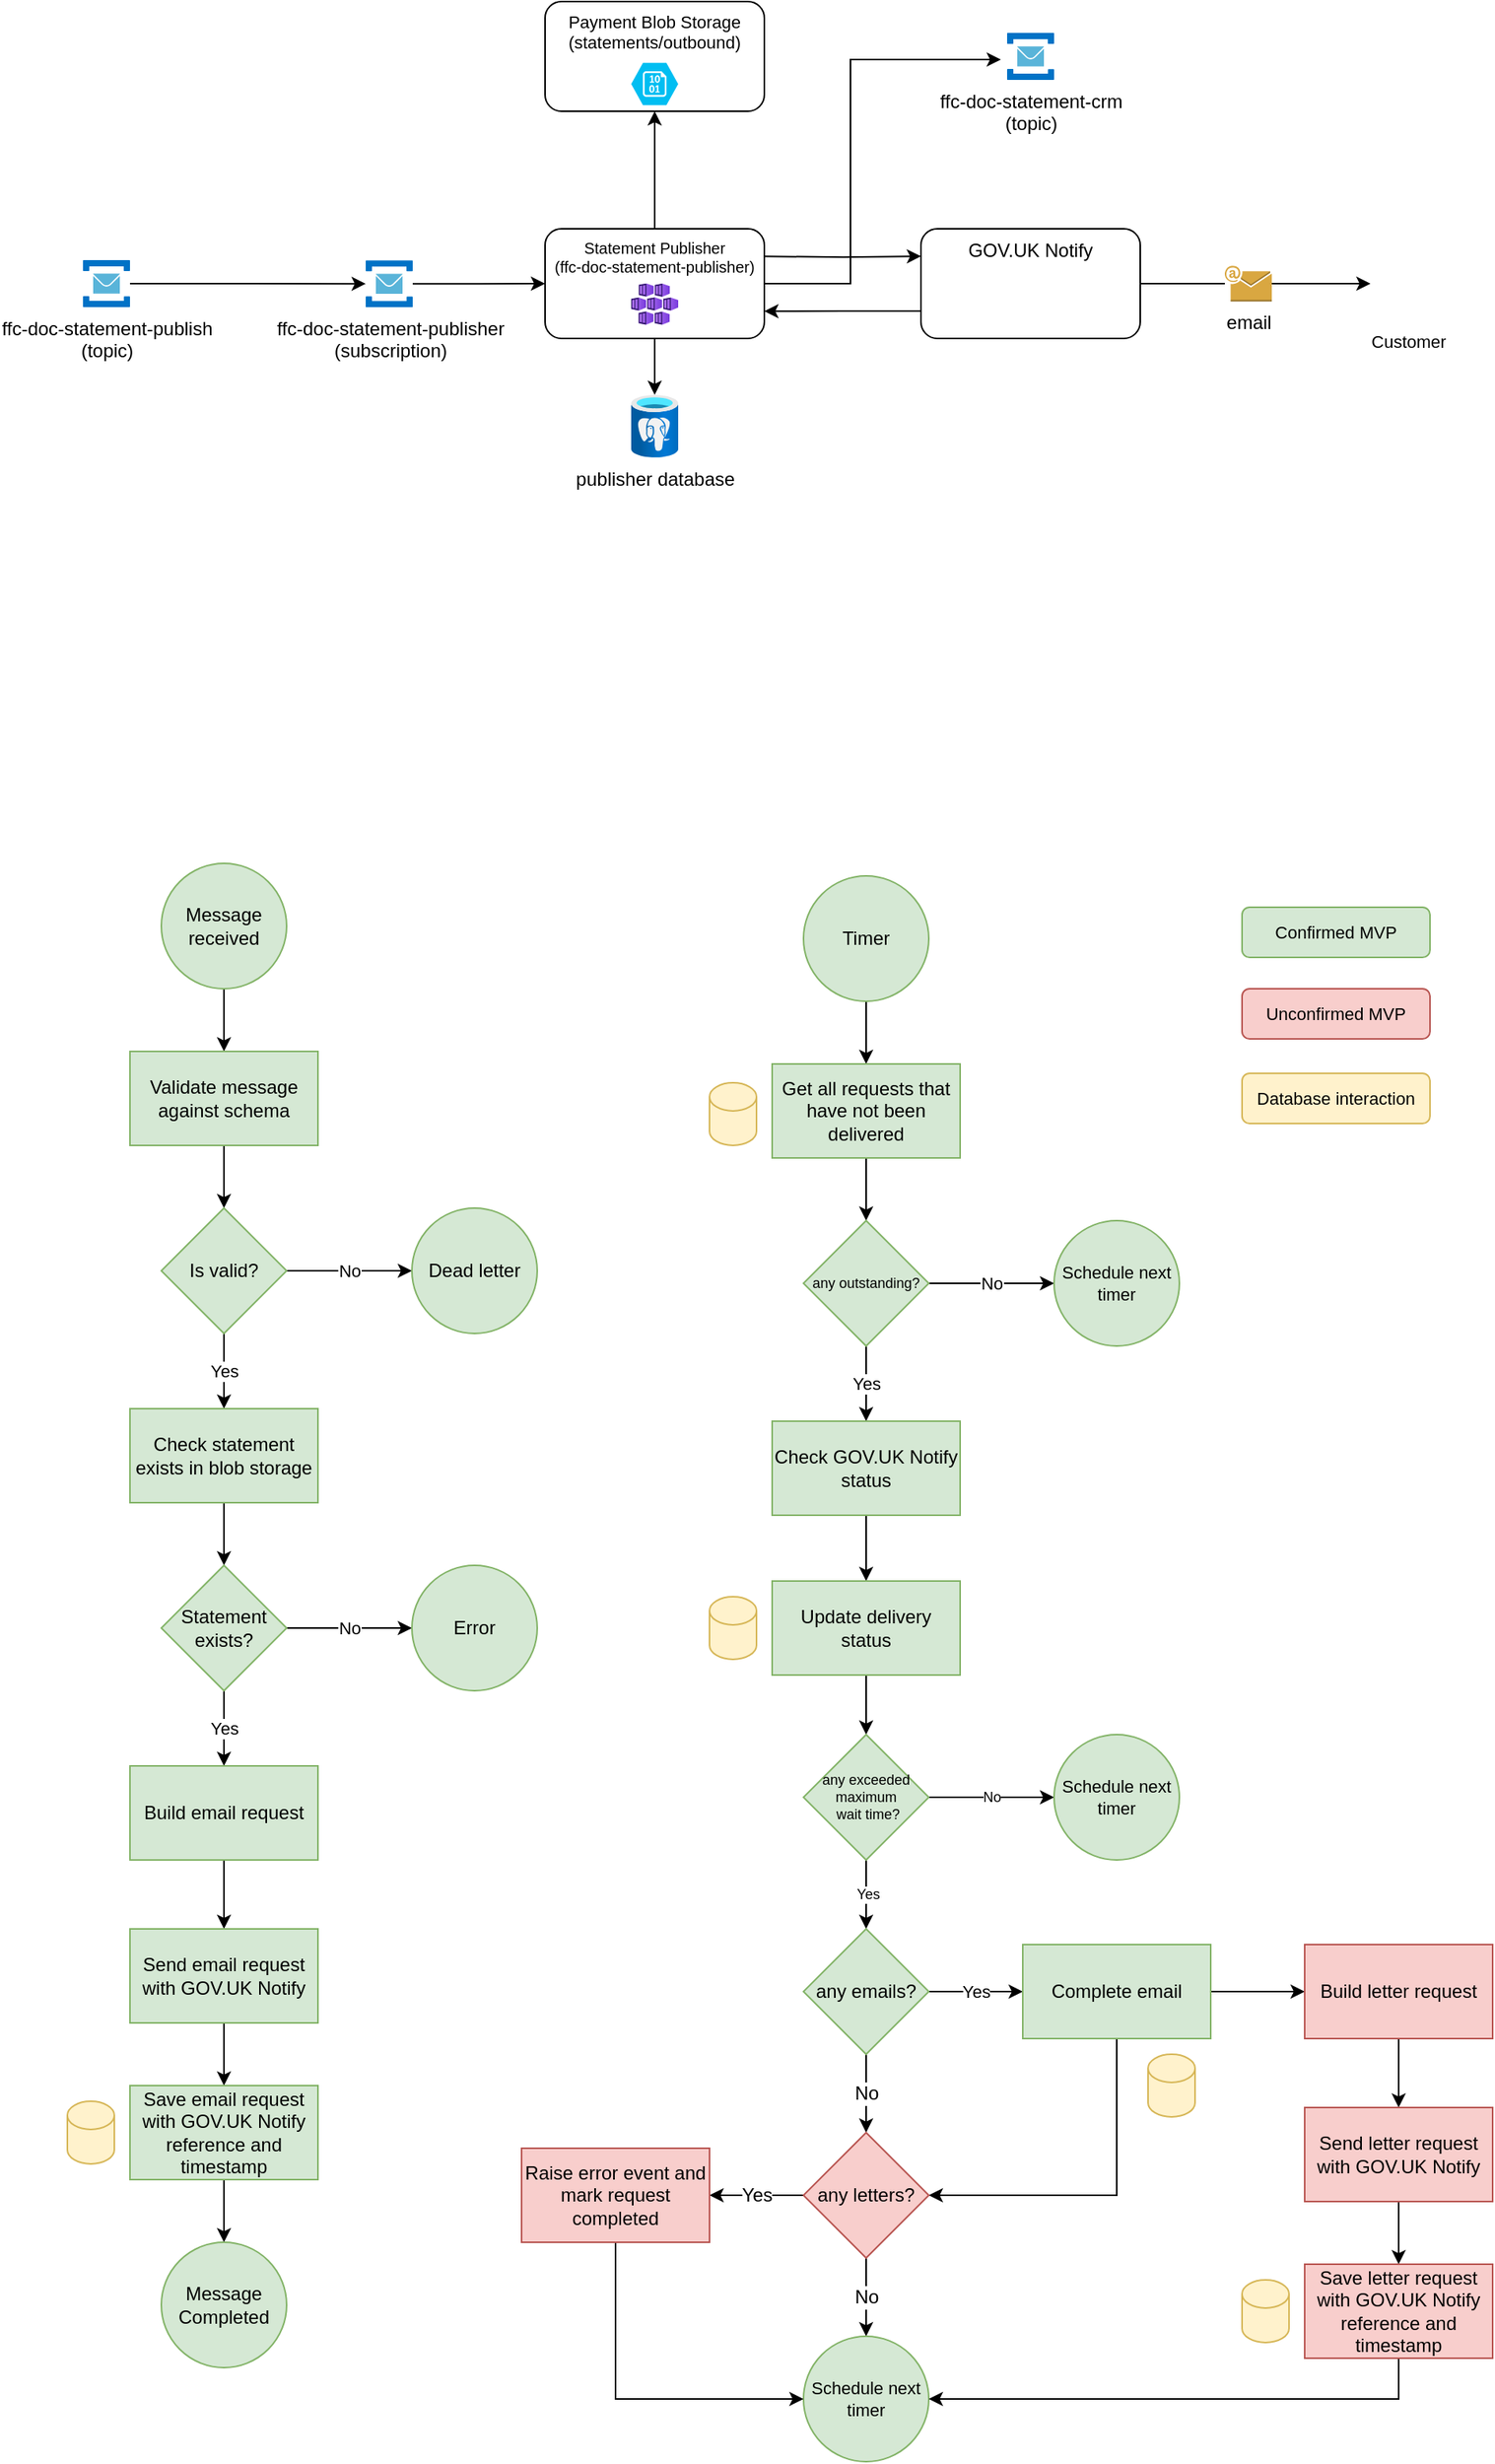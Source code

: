 <mxfile version="21.0.2" type="device"><diagram id="nKLjVvk67tKDoisFrhwJ" name="Page-1"><mxGraphModel dx="3163" dy="813" grid="1" gridSize="10" guides="1" tooltips="1" connect="1" arrows="1" fold="1" page="1" pageScale="1" pageWidth="827" pageHeight="1169" math="0" shadow="0"><root><mxCell id="0"/><mxCell id="1" parent="0"/><mxCell id="kZ2fg59D0k1qBbBTYR6I-22" style="edgeStyle=orthogonalEdgeStyle;rounded=0;orthogonalLoop=1;jettySize=auto;html=1;entryX=1;entryY=0.5;entryDx=0;entryDy=0;startArrow=classic;startFill=1;endArrow=none;endFill=0;exitX=-0.133;exitY=0.567;exitDx=0;exitDy=0;exitPerimeter=0;" parent="1" source="kZ2fg59D0k1qBbBTYR6I-18" target="aaCqg0_wqtbRK-hgpadk-6" edge="1"><mxGeometry relative="1" as="geometry"><mxPoint x="-1090" y="291" as="targetPoint"/><Array as="points"><mxPoint x="-1080" y="147"/><mxPoint x="-1080" y="290"/></Array><mxPoint x="-1060" y="145" as="sourcePoint"/></mxGeometry></mxCell><mxCell id="kZ2fg59D0k1qBbBTYR6I-18" value="ffc-doc-statement-crm&lt;br&gt;(topic)" style="sketch=0;aspect=fixed;html=1;points=[];align=center;image;fontSize=12;image=img/lib/mscae/Service_Bus.svg;" parent="1" vertex="1"><mxGeometry x="-980.0" y="130" width="30" height="30" as="geometry"/></mxCell><mxCell id="d-9DvimB6q5o7fu3-Ovl-3" value="" style="edgeStyle=orthogonalEdgeStyle;rounded=0;orthogonalLoop=1;jettySize=auto;html=1;" parent="1" source="d-9DvimB6q5o7fu3-Ovl-1" target="d-9DvimB6q5o7fu3-Ovl-2" edge="1"><mxGeometry relative="1" as="geometry"/></mxCell><mxCell id="d-9DvimB6q5o7fu3-Ovl-1" value="Message received" style="ellipse;whiteSpace=wrap;html=1;aspect=fixed;fillColor=#d5e8d4;strokeColor=#82b366;" parent="1" vertex="1"><mxGeometry x="-1520" y="660" width="80" height="80" as="geometry"/></mxCell><mxCell id="d-9DvimB6q5o7fu3-Ovl-5" value="" style="edgeStyle=orthogonalEdgeStyle;rounded=0;orthogonalLoop=1;jettySize=auto;html=1;" parent="1" source="d-9DvimB6q5o7fu3-Ovl-2" target="d-9DvimB6q5o7fu3-Ovl-4" edge="1"><mxGeometry relative="1" as="geometry"/></mxCell><mxCell id="d-9DvimB6q5o7fu3-Ovl-2" value="Validate message against schema" style="whiteSpace=wrap;html=1;fillColor=#d5e8d4;strokeColor=#82b366;" parent="1" vertex="1"><mxGeometry x="-1540" y="780" width="120" height="60" as="geometry"/></mxCell><mxCell id="d-9DvimB6q5o7fu3-Ovl-7" value="No" style="edgeStyle=orthogonalEdgeStyle;rounded=0;orthogonalLoop=1;jettySize=auto;html=1;" parent="1" source="d-9DvimB6q5o7fu3-Ovl-4" target="d-9DvimB6q5o7fu3-Ovl-6" edge="1"><mxGeometry relative="1" as="geometry"/></mxCell><mxCell id="d-9DvimB6q5o7fu3-Ovl-9" value="Yes" style="edgeStyle=orthogonalEdgeStyle;rounded=0;orthogonalLoop=1;jettySize=auto;html=1;" parent="1" source="d-9DvimB6q5o7fu3-Ovl-4" target="d-9DvimB6q5o7fu3-Ovl-8" edge="1"><mxGeometry relative="1" as="geometry"/></mxCell><mxCell id="d-9DvimB6q5o7fu3-Ovl-4" value="Is valid?" style="rhombus;whiteSpace=wrap;html=1;fillColor=#d5e8d4;strokeColor=#82b366;" parent="1" vertex="1"><mxGeometry x="-1520" y="880" width="80" height="80" as="geometry"/></mxCell><mxCell id="d-9DvimB6q5o7fu3-Ovl-6" value="Dead letter" style="ellipse;whiteSpace=wrap;html=1;aspect=fixed;fillColor=#d5e8d4;strokeColor=#82b366;" parent="1" vertex="1"><mxGeometry x="-1360" y="880" width="80" height="80" as="geometry"/></mxCell><mxCell id="d-9DvimB6q5o7fu3-Ovl-11" value="" style="edgeStyle=orthogonalEdgeStyle;rounded=0;orthogonalLoop=1;jettySize=auto;html=1;" parent="1" source="d-9DvimB6q5o7fu3-Ovl-8" target="d-9DvimB6q5o7fu3-Ovl-10" edge="1"><mxGeometry relative="1" as="geometry"/></mxCell><mxCell id="d-9DvimB6q5o7fu3-Ovl-8" value="Check statement exists in blob storage" style="whiteSpace=wrap;html=1;fillColor=#d5e8d4;strokeColor=#82b366;" parent="1" vertex="1"><mxGeometry x="-1540" y="1008" width="120" height="60" as="geometry"/></mxCell><mxCell id="d-9DvimB6q5o7fu3-Ovl-13" value="No" style="edgeStyle=orthogonalEdgeStyle;rounded=0;orthogonalLoop=1;jettySize=auto;html=1;" parent="1" source="d-9DvimB6q5o7fu3-Ovl-10" target="d-9DvimB6q5o7fu3-Ovl-12" edge="1"><mxGeometry relative="1" as="geometry"/></mxCell><mxCell id="d-9DvimB6q5o7fu3-Ovl-15" value="Yes" style="edgeStyle=orthogonalEdgeStyle;rounded=0;orthogonalLoop=1;jettySize=auto;html=1;" parent="1" source="d-9DvimB6q5o7fu3-Ovl-10" target="d-9DvimB6q5o7fu3-Ovl-14" edge="1"><mxGeometry relative="1" as="geometry"/></mxCell><mxCell id="d-9DvimB6q5o7fu3-Ovl-10" value="Statement exists?" style="rhombus;whiteSpace=wrap;html=1;fillColor=#d5e8d4;strokeColor=#82b366;" parent="1" vertex="1"><mxGeometry x="-1520" y="1108" width="80" height="80" as="geometry"/></mxCell><mxCell id="d-9DvimB6q5o7fu3-Ovl-12" value="Error" style="ellipse;whiteSpace=wrap;html=1;aspect=fixed;fillColor=#d5e8d4;strokeColor=#82b366;" parent="1" vertex="1"><mxGeometry x="-1360" y="1108" width="80" height="80" as="geometry"/></mxCell><mxCell id="d-9DvimB6q5o7fu3-Ovl-17" value="" style="edgeStyle=orthogonalEdgeStyle;rounded=0;orthogonalLoop=1;jettySize=auto;html=1;" parent="1" source="d-9DvimB6q5o7fu3-Ovl-14" target="d-9DvimB6q5o7fu3-Ovl-16" edge="1"><mxGeometry relative="1" as="geometry"/></mxCell><mxCell id="d-9DvimB6q5o7fu3-Ovl-14" value="Build email request" style="whiteSpace=wrap;html=1;fillColor=#d5e8d4;strokeColor=#82b366;" parent="1" vertex="1"><mxGeometry x="-1540" y="1236" width="120" height="60" as="geometry"/></mxCell><mxCell id="d-9DvimB6q5o7fu3-Ovl-19" value="" style="edgeStyle=orthogonalEdgeStyle;rounded=0;orthogonalLoop=1;jettySize=auto;html=1;" parent="1" source="d-9DvimB6q5o7fu3-Ovl-16" target="d-9DvimB6q5o7fu3-Ovl-18" edge="1"><mxGeometry relative="1" as="geometry"/></mxCell><mxCell id="d-9DvimB6q5o7fu3-Ovl-16" value="Send email request with GOV.UK Notify" style="whiteSpace=wrap;html=1;fillColor=#d5e8d4;strokeColor=#82b366;" parent="1" vertex="1"><mxGeometry x="-1540" y="1340" width="120" height="60" as="geometry"/></mxCell><mxCell id="d-9DvimB6q5o7fu3-Ovl-22" style="edgeStyle=orthogonalEdgeStyle;rounded=0;orthogonalLoop=1;jettySize=auto;html=1;" parent="1" source="d-9DvimB6q5o7fu3-Ovl-18" target="d-9DvimB6q5o7fu3-Ovl-21" edge="1"><mxGeometry relative="1" as="geometry"/></mxCell><mxCell id="d-9DvimB6q5o7fu3-Ovl-18" value="Save email request with GOV.UK Notify reference and timestamp" style="whiteSpace=wrap;html=1;fillColor=#d5e8d4;strokeColor=#82b366;" parent="1" vertex="1"><mxGeometry x="-1540" y="1440" width="120" height="60" as="geometry"/></mxCell><mxCell id="d-9DvimB6q5o7fu3-Ovl-20" value="" style="shape=cylinder3;whiteSpace=wrap;html=1;boundedLbl=1;backgroundOutline=1;size=9;fillColor=#fff2cc;strokeColor=#d6b656;" parent="1" vertex="1"><mxGeometry x="-1580" y="1450" width="30" height="40" as="geometry"/></mxCell><mxCell id="d-9DvimB6q5o7fu3-Ovl-21" value="Message Completed" style="ellipse;whiteSpace=wrap;html=1;aspect=fixed;fillColor=#d5e8d4;strokeColor=#82b366;" parent="1" vertex="1"><mxGeometry x="-1520" y="1540" width="80" height="80" as="geometry"/></mxCell><mxCell id="d-9DvimB6q5o7fu3-Ovl-23" value="" style="edgeStyle=orthogonalEdgeStyle;rounded=0;orthogonalLoop=1;jettySize=auto;html=1;" parent="1" source="d-9DvimB6q5o7fu3-Ovl-24" target="d-9DvimB6q5o7fu3-Ovl-26" edge="1"><mxGeometry relative="1" as="geometry"/></mxCell><mxCell id="d-9DvimB6q5o7fu3-Ovl-24" value="Timer" style="ellipse;whiteSpace=wrap;html=1;aspect=fixed;fillColor=#d5e8d4;strokeColor=#82b366;" parent="1" vertex="1"><mxGeometry x="-1110" y="668" width="80" height="80" as="geometry"/></mxCell><mxCell id="d-9DvimB6q5o7fu3-Ovl-25" value="" style="edgeStyle=orthogonalEdgeStyle;rounded=0;orthogonalLoop=1;jettySize=auto;html=1;" parent="1" source="d-9DvimB6q5o7fu3-Ovl-26" target="d-9DvimB6q5o7fu3-Ovl-29" edge="1"><mxGeometry relative="1" as="geometry"/></mxCell><mxCell id="d-9DvimB6q5o7fu3-Ovl-26" value="Get all requests that have not been delivered" style="whiteSpace=wrap;html=1;fillColor=#d5e8d4;strokeColor=#82b366;" parent="1" vertex="1"><mxGeometry x="-1130" y="788" width="120" height="60" as="geometry"/></mxCell><mxCell id="d-9DvimB6q5o7fu3-Ovl-27" value="No" style="edgeStyle=orthogonalEdgeStyle;rounded=0;orthogonalLoop=1;jettySize=auto;html=1;" parent="1" source="d-9DvimB6q5o7fu3-Ovl-29" target="d-9DvimB6q5o7fu3-Ovl-30" edge="1"><mxGeometry relative="1" as="geometry"/></mxCell><mxCell id="d-9DvimB6q5o7fu3-Ovl-28" value="Yes" style="edgeStyle=orthogonalEdgeStyle;rounded=0;orthogonalLoop=1;jettySize=auto;html=1;" parent="1" source="d-9DvimB6q5o7fu3-Ovl-29" target="d-9DvimB6q5o7fu3-Ovl-32" edge="1"><mxGeometry relative="1" as="geometry"/></mxCell><mxCell id="d-9DvimB6q5o7fu3-Ovl-29" value="any outstanding?" style="rhombus;whiteSpace=wrap;html=1;fontSize=9;fillColor=#d5e8d4;strokeColor=#82b366;" parent="1" vertex="1"><mxGeometry x="-1110" y="888" width="80" height="80" as="geometry"/></mxCell><mxCell id="d-9DvimB6q5o7fu3-Ovl-30" value="Schedule next timer" style="ellipse;whiteSpace=wrap;html=1;aspect=fixed;fontSize=11;fillColor=#d5e8d4;strokeColor=#82b366;" parent="1" vertex="1"><mxGeometry x="-950" y="888" width="80" height="80" as="geometry"/></mxCell><mxCell id="d-9DvimB6q5o7fu3-Ovl-31" value="" style="edgeStyle=orthogonalEdgeStyle;rounded=0;orthogonalLoop=1;jettySize=auto;html=1;entryX=0.5;entryY=0;entryDx=0;entryDy=0;" parent="1" source="d-9DvimB6q5o7fu3-Ovl-32" target="d-9DvimB6q5o7fu3-Ovl-38" edge="1"><mxGeometry relative="1" as="geometry"><mxPoint x="-1070" y="1116" as="targetPoint"/></mxGeometry></mxCell><mxCell id="d-9DvimB6q5o7fu3-Ovl-32" value="Check GOV.UK Notify status" style="whiteSpace=wrap;html=1;fillColor=#d5e8d4;strokeColor=#82b366;" parent="1" vertex="1"><mxGeometry x="-1130" y="1016" width="120" height="60" as="geometry"/></mxCell><mxCell id="d-9DvimB6q5o7fu3-Ovl-47" value="" style="edgeStyle=orthogonalEdgeStyle;rounded=0;orthogonalLoop=1;jettySize=auto;html=1;fontSize=9;" parent="1" source="d-9DvimB6q5o7fu3-Ovl-38" target="d-9DvimB6q5o7fu3-Ovl-46" edge="1"><mxGeometry relative="1" as="geometry"/></mxCell><mxCell id="d-9DvimB6q5o7fu3-Ovl-38" value="Update delivery status" style="whiteSpace=wrap;html=1;fillColor=#d5e8d4;strokeColor=#82b366;" parent="1" vertex="1"><mxGeometry x="-1130" y="1118" width="120" height="60" as="geometry"/></mxCell><mxCell id="d-9DvimB6q5o7fu3-Ovl-45" value="" style="shape=cylinder3;whiteSpace=wrap;html=1;boundedLbl=1;backgroundOutline=1;size=9;fillColor=#fff2cc;strokeColor=#d6b656;" parent="1" vertex="1"><mxGeometry x="-1170" y="800" width="30" height="40" as="geometry"/></mxCell><mxCell id="d-9DvimB6q5o7fu3-Ovl-49" value="No" style="edgeStyle=orthogonalEdgeStyle;rounded=0;orthogonalLoop=1;jettySize=auto;html=1;fontSize=9;" parent="1" source="d-9DvimB6q5o7fu3-Ovl-46" target="d-9DvimB6q5o7fu3-Ovl-48" edge="1"><mxGeometry relative="1" as="geometry"/></mxCell><mxCell id="d-9DvimB6q5o7fu3-Ovl-52" value="Yes" style="edgeStyle=orthogonalEdgeStyle;rounded=0;orthogonalLoop=1;jettySize=auto;html=1;fontSize=9;" parent="1" source="d-9DvimB6q5o7fu3-Ovl-46" edge="1"><mxGeometry relative="1" as="geometry"><mxPoint x="-1070" y="1340" as="targetPoint"/></mxGeometry></mxCell><mxCell id="d-9DvimB6q5o7fu3-Ovl-46" value="any exceeded maximum&lt;br&gt;&amp;nbsp;wait time?" style="rhombus;whiteSpace=wrap;html=1;fontSize=9;fillColor=#d5e8d4;strokeColor=#82b366;" parent="1" vertex="1"><mxGeometry x="-1110" y="1216" width="80" height="80" as="geometry"/></mxCell><mxCell id="d-9DvimB6q5o7fu3-Ovl-48" value="Schedule next timer" style="ellipse;whiteSpace=wrap;html=1;aspect=fixed;fontSize=11;fillColor=#d5e8d4;strokeColor=#82b366;" parent="1" vertex="1"><mxGeometry x="-950" y="1216" width="80" height="80" as="geometry"/></mxCell><mxCell id="d-9DvimB6q5o7fu3-Ovl-50" value="" style="shape=cylinder3;whiteSpace=wrap;html=1;boundedLbl=1;backgroundOutline=1;size=9;fillColor=#fff2cc;strokeColor=#d6b656;" parent="1" vertex="1"><mxGeometry x="-1170" y="1128" width="30" height="40" as="geometry"/></mxCell><mxCell id="d-9DvimB6q5o7fu3-Ovl-55" value="Yes" style="edgeStyle=orthogonalEdgeStyle;rounded=0;orthogonalLoop=1;jettySize=auto;html=1;fontSize=11;" parent="1" source="d-9DvimB6q5o7fu3-Ovl-53" target="d-9DvimB6q5o7fu3-Ovl-54" edge="1"><mxGeometry relative="1" as="geometry"/></mxCell><mxCell id="d-9DvimB6q5o7fu3-Ovl-57" value="No" style="edgeStyle=orthogonalEdgeStyle;rounded=0;orthogonalLoop=1;jettySize=auto;html=1;fontSize=12;" parent="1" source="d-9DvimB6q5o7fu3-Ovl-53" target="d-9DvimB6q5o7fu3-Ovl-56" edge="1"><mxGeometry relative="1" as="geometry"/></mxCell><mxCell id="d-9DvimB6q5o7fu3-Ovl-53" value="any emails?" style="rhombus;whiteSpace=wrap;html=1;fontSize=12;fillColor=#d5e8d4;strokeColor=#82b366;" parent="1" vertex="1"><mxGeometry x="-1110" y="1340" width="80" height="80" as="geometry"/></mxCell><mxCell id="d-9DvimB6q5o7fu3-Ovl-58" style="edgeStyle=orthogonalEdgeStyle;rounded=0;orthogonalLoop=1;jettySize=auto;html=1;entryX=1;entryY=0.5;entryDx=0;entryDy=0;fontSize=12;" parent="1" source="d-9DvimB6q5o7fu3-Ovl-54" target="d-9DvimB6q5o7fu3-Ovl-56" edge="1"><mxGeometry relative="1" as="geometry"><Array as="points"><mxPoint x="-910" y="1510"/></Array></mxGeometry></mxCell><mxCell id="d-9DvimB6q5o7fu3-Ovl-95" style="edgeStyle=orthogonalEdgeStyle;rounded=0;orthogonalLoop=1;jettySize=auto;html=1;entryX=0;entryY=0.5;entryDx=0;entryDy=0;fontSize=12;" parent="1" source="d-9DvimB6q5o7fu3-Ovl-54" target="d-9DvimB6q5o7fu3-Ovl-88" edge="1"><mxGeometry relative="1" as="geometry"/></mxCell><mxCell id="d-9DvimB6q5o7fu3-Ovl-54" value="Complete email" style="whiteSpace=wrap;html=1;fontSize=12;fillColor=#d5e8d4;strokeColor=#82b366;" parent="1" vertex="1"><mxGeometry x="-970" y="1350" width="120" height="60" as="geometry"/></mxCell><mxCell id="d-9DvimB6q5o7fu3-Ovl-60" value="No" style="edgeStyle=orthogonalEdgeStyle;rounded=0;orthogonalLoop=1;jettySize=auto;html=1;entryX=0.5;entryY=0;entryDx=0;entryDy=0;fontSize=12;" parent="1" source="d-9DvimB6q5o7fu3-Ovl-56" target="d-9DvimB6q5o7fu3-Ovl-59" edge="1"><mxGeometry relative="1" as="geometry"/></mxCell><mxCell id="d-9DvimB6q5o7fu3-Ovl-62" value="Yes" style="edgeStyle=orthogonalEdgeStyle;rounded=0;orthogonalLoop=1;jettySize=auto;html=1;fontSize=12;" parent="1" source="d-9DvimB6q5o7fu3-Ovl-56" target="d-9DvimB6q5o7fu3-Ovl-61" edge="1"><mxGeometry relative="1" as="geometry"/></mxCell><mxCell id="d-9DvimB6q5o7fu3-Ovl-56" value="any letters?" style="rhombus;whiteSpace=wrap;html=1;fontSize=12;fillColor=#f8cecc;strokeColor=#b85450;" parent="1" vertex="1"><mxGeometry x="-1110" y="1470" width="80" height="80" as="geometry"/></mxCell><mxCell id="d-9DvimB6q5o7fu3-Ovl-59" value="Schedule next timer" style="ellipse;whiteSpace=wrap;html=1;aspect=fixed;fontSize=11;fillColor=#d5e8d4;strokeColor=#82b366;" parent="1" vertex="1"><mxGeometry x="-1110" y="1600" width="80" height="80" as="geometry"/></mxCell><mxCell id="d-9DvimB6q5o7fu3-Ovl-63" style="edgeStyle=orthogonalEdgeStyle;rounded=0;orthogonalLoop=1;jettySize=auto;html=1;entryX=0;entryY=0.5;entryDx=0;entryDy=0;fontSize=12;" parent="1" source="d-9DvimB6q5o7fu3-Ovl-61" target="d-9DvimB6q5o7fu3-Ovl-59" edge="1"><mxGeometry relative="1" as="geometry"><Array as="points"><mxPoint x="-1230" y="1640"/></Array></mxGeometry></mxCell><mxCell id="d-9DvimB6q5o7fu3-Ovl-61" value="Raise error event and mark request completed" style="whiteSpace=wrap;html=1;fillColor=#f8cecc;strokeColor=#b85450;" parent="1" vertex="1"><mxGeometry x="-1290" y="1480" width="120" height="60" as="geometry"/></mxCell><mxCell id="d-9DvimB6q5o7fu3-Ovl-86" value="" style="shape=cylinder3;whiteSpace=wrap;html=1;boundedLbl=1;backgroundOutline=1;size=9;fillColor=#fff2cc;strokeColor=#d6b656;" parent="1" vertex="1"><mxGeometry x="-890" y="1420" width="30" height="40" as="geometry"/></mxCell><mxCell id="d-9DvimB6q5o7fu3-Ovl-87" value="" style="edgeStyle=orthogonalEdgeStyle;rounded=0;orthogonalLoop=1;jettySize=auto;html=1;" parent="1" source="d-9DvimB6q5o7fu3-Ovl-88" target="d-9DvimB6q5o7fu3-Ovl-90" edge="1"><mxGeometry relative="1" as="geometry"/></mxCell><mxCell id="d-9DvimB6q5o7fu3-Ovl-88" value="Build letter request" style="whiteSpace=wrap;html=1;fillColor=#f8cecc;strokeColor=#b85450;" parent="1" vertex="1"><mxGeometry x="-790" y="1350" width="120" height="60" as="geometry"/></mxCell><mxCell id="d-9DvimB6q5o7fu3-Ovl-89" value="" style="edgeStyle=orthogonalEdgeStyle;rounded=0;orthogonalLoop=1;jettySize=auto;html=1;" parent="1" source="d-9DvimB6q5o7fu3-Ovl-90" target="d-9DvimB6q5o7fu3-Ovl-92" edge="1"><mxGeometry relative="1" as="geometry"/></mxCell><mxCell id="d-9DvimB6q5o7fu3-Ovl-90" value="Send letter request with GOV.UK Notify" style="whiteSpace=wrap;html=1;fillColor=#f8cecc;strokeColor=#b85450;" parent="1" vertex="1"><mxGeometry x="-790" y="1454" width="120" height="60" as="geometry"/></mxCell><mxCell id="d-9DvimB6q5o7fu3-Ovl-96" style="edgeStyle=orthogonalEdgeStyle;rounded=0;orthogonalLoop=1;jettySize=auto;html=1;entryX=1;entryY=0.5;entryDx=0;entryDy=0;fontSize=12;exitX=0.5;exitY=1;exitDx=0;exitDy=0;" parent="1" source="d-9DvimB6q5o7fu3-Ovl-92" target="d-9DvimB6q5o7fu3-Ovl-59" edge="1"><mxGeometry relative="1" as="geometry"/></mxCell><mxCell id="d-9DvimB6q5o7fu3-Ovl-92" value="Save letter request with GOV.UK Notify reference and timestamp" style="whiteSpace=wrap;html=1;fillColor=#f8cecc;strokeColor=#b85450;" parent="1" vertex="1"><mxGeometry x="-790" y="1554" width="120" height="60" as="geometry"/></mxCell><mxCell id="d-9DvimB6q5o7fu3-Ovl-93" value="" style="shape=cylinder3;whiteSpace=wrap;html=1;boundedLbl=1;backgroundOutline=1;size=9;fillColor=#fff2cc;strokeColor=#d6b656;" parent="1" vertex="1"><mxGeometry x="-830" y="1564" width="30" height="40" as="geometry"/></mxCell><mxCell id="d-9DvimB6q5o7fu3-Ovl-98" value="Confirmed MVP" style="rounded=1;whiteSpace=wrap;html=1;fontSize=11;fillColor=#d5e8d4;strokeColor=#82b366;" parent="1" vertex="1"><mxGeometry x="-830" y="688" width="120" height="32" as="geometry"/></mxCell><mxCell id="d-9DvimB6q5o7fu3-Ovl-99" value="Unconfirmed MVP" style="rounded=1;whiteSpace=wrap;html=1;fontSize=11;fillColor=#f8cecc;strokeColor=#b85450;" parent="1" vertex="1"><mxGeometry x="-830" y="740" width="120" height="32" as="geometry"/></mxCell><mxCell id="d-9DvimB6q5o7fu3-Ovl-100" value="Database interaction" style="rounded=1;whiteSpace=wrap;html=1;fontSize=11;fillColor=#fff2cc;strokeColor=#d6b656;" parent="1" vertex="1"><mxGeometry x="-830" y="794" width="120" height="32" as="geometry"/></mxCell><mxCell id="aaCqg0_wqtbRK-hgpadk-1" style="edgeStyle=orthogonalEdgeStyle;rounded=0;orthogonalLoop=1;jettySize=auto;html=1;fontSize=11;" parent="1" source="aaCqg0_wqtbRK-hgpadk-6" target="aaCqg0_wqtbRK-hgpadk-8" edge="1"><mxGeometry relative="1" as="geometry"><Array as="points"><mxPoint x="-1205" y="166"/></Array></mxGeometry></mxCell><mxCell id="aaCqg0_wqtbRK-hgpadk-4" style="edgeStyle=orthogonalEdgeStyle;rounded=0;orthogonalLoop=1;jettySize=auto;html=1;fontSize=10;" parent="1" source="aaCqg0_wqtbRK-hgpadk-6" target="aaCqg0_wqtbRK-hgpadk-31" edge="1"><mxGeometry relative="1" as="geometry"/></mxCell><mxCell id="aaCqg0_wqtbRK-hgpadk-6" value="Statement Publisher&lt;br style=&quot;font-size: 10px;&quot;&gt;(ffc-doc-statement-publisher)" style="rounded=1;whiteSpace=wrap;html=1;verticalAlign=top;fontSize=10;" parent="1" vertex="1"><mxGeometry x="-1275" y="255" width="140" height="70" as="geometry"/></mxCell><mxCell id="aaCqg0_wqtbRK-hgpadk-7" value="" style="aspect=fixed;html=1;points=[];align=center;image;fontSize=12;image=img/lib/azure2/compute/Kubernetes_Services.svg;" parent="1" vertex="1"><mxGeometry x="-1220" y="289.87" width="30" height="26.47" as="geometry"/></mxCell><mxCell id="aaCqg0_wqtbRK-hgpadk-8" value="Payment Blob Storage&lt;br style=&quot;font-size: 11px;&quot;&gt;(statements/outbound)" style="rounded=1;whiteSpace=wrap;html=1;verticalAlign=top;fontSize=11;" parent="1" vertex="1"><mxGeometry x="-1275" y="110" width="140" height="70" as="geometry"/></mxCell><mxCell id="aaCqg0_wqtbRK-hgpadk-9" value="" style="verticalLabelPosition=bottom;html=1;verticalAlign=top;align=center;strokeColor=none;fillColor=#00BEF2;shape=mxgraph.azure.storage_blob;aspect=fixed;" parent="1" vertex="1"><mxGeometry x="-1220" y="149.11" width="30" height="27" as="geometry"/></mxCell><mxCell id="aaCqg0_wqtbRK-hgpadk-17" value="" style="edgeStyle=orthogonalEdgeStyle;rounded=0;orthogonalLoop=1;jettySize=auto;html=1;" parent="1" source="aaCqg0_wqtbRK-hgpadk-18" target="aaCqg0_wqtbRK-hgpadk-20" edge="1"><mxGeometry relative="1" as="geometry"/></mxCell><mxCell id="aaCqg0_wqtbRK-hgpadk-18" value="ffc-doc-statement-publish&lt;br&gt;(topic)" style="sketch=0;aspect=fixed;html=1;points=[];align=center;image;fontSize=12;image=img/lib/mscae/Service_Bus.svg;" parent="1" vertex="1"><mxGeometry x="-1570" y="275" width="30" height="30" as="geometry"/></mxCell><mxCell id="aaCqg0_wqtbRK-hgpadk-19" style="edgeStyle=orthogonalEdgeStyle;rounded=0;orthogonalLoop=1;jettySize=auto;html=1;entryX=0;entryY=0.5;entryDx=0;entryDy=0;" parent="1" source="aaCqg0_wqtbRK-hgpadk-20" target="aaCqg0_wqtbRK-hgpadk-6" edge="1"><mxGeometry relative="1" as="geometry"/></mxCell><mxCell id="aaCqg0_wqtbRK-hgpadk-20" value="ffc-doc-statement-publisher&lt;br&gt;(subscription)" style="sketch=0;aspect=fixed;html=1;points=[];align=center;image;fontSize=12;image=img/lib/mscae/Service_Bus.svg;" parent="1" vertex="1"><mxGeometry x="-1389.5" y="275.11" width="30" height="30" as="geometry"/></mxCell><mxCell id="aaCqg0_wqtbRK-hgpadk-26" value="" style="shape=image;html=1;verticalAlign=top;verticalLabelPosition=bottom;labelBackgroundColor=#ffffff;imageAspect=0;aspect=fixed;image=https://cdn4.iconfinder.com/data/icons/file-extensions-1/64/pdfs-128.png" parent="1" vertex="1"><mxGeometry x="-1194" y="219" width="30" height="30" as="geometry"/></mxCell><mxCell id="aaCqg0_wqtbRK-hgpadk-31" value="publisher database" style="aspect=fixed;html=1;points=[];align=center;image;fontSize=12;image=img/lib/azure2/databases/Azure_Database_PostgreSQL_Server.svg;" parent="1" vertex="1"><mxGeometry x="-1220" y="361" width="30" height="40" as="geometry"/></mxCell><mxCell id="RCfd6G5X2hKYyz-JrJ4x-1" style="edgeStyle=orthogonalEdgeStyle;rounded=0;orthogonalLoop=1;jettySize=auto;html=1;exitX=1;exitY=0.25;exitDx=0;exitDy=0;entryX=0;entryY=0.25;entryDx=0;entryDy=0;" edge="1" parent="1" target="RCfd6G5X2hKYyz-JrJ4x-5"><mxGeometry relative="1" as="geometry"><mxPoint x="-1135" y="272.62" as="sourcePoint"/></mxGeometry></mxCell><mxCell id="RCfd6G5X2hKYyz-JrJ4x-2" value="Customer" style="shape=image;html=1;verticalAlign=top;verticalLabelPosition=bottom;labelBackgroundColor=#ffffff;imageAspect=0;aspect=fixed;image=https://cdn1.iconfinder.com/data/icons/CrystalClear/128x128/kdm/user_male.png;fontSize=11;" vertex="1" parent="1"><mxGeometry x="-748" y="266" width="48" height="48" as="geometry"/></mxCell><mxCell id="RCfd6G5X2hKYyz-JrJ4x-3" value="" style="edgeStyle=orthogonalEdgeStyle;rounded=0;orthogonalLoop=1;jettySize=auto;html=1;endArrow=none;endFill=0;" edge="1" parent="1" source="RCfd6G5X2hKYyz-JrJ4x-5" target="RCfd6G5X2hKYyz-JrJ4x-8"><mxGeometry relative="1" as="geometry"/></mxCell><mxCell id="RCfd6G5X2hKYyz-JrJ4x-4" style="edgeStyle=orthogonalEdgeStyle;rounded=0;orthogonalLoop=1;jettySize=auto;html=1;exitX=0;exitY=0.75;exitDx=0;exitDy=0;entryX=1;entryY=0.75;entryDx=0;entryDy=0;" edge="1" parent="1" source="RCfd6G5X2hKYyz-JrJ4x-5"><mxGeometry relative="1" as="geometry"><mxPoint x="-1135" y="307.62" as="targetPoint"/></mxGeometry></mxCell><mxCell id="RCfd6G5X2hKYyz-JrJ4x-5" value="GOV.UK Notify" style="rounded=1;whiteSpace=wrap;html=1;verticalAlign=top;fontSize=12;" vertex="1" parent="1"><mxGeometry x="-1035" y="255.0" width="140" height="70" as="geometry"/></mxCell><mxCell id="RCfd6G5X2hKYyz-JrJ4x-6" value="" style="shape=image;verticalLabelPosition=bottom;labelBackgroundColor=default;verticalAlign=top;aspect=fixed;imageAspect=0;image=https://www.vectorlogo.zone/logos/govuk/govuk-ar21.png;" vertex="1" parent="1"><mxGeometry x="-1005" y="279.23" width="80" height="40" as="geometry"/></mxCell><mxCell id="RCfd6G5X2hKYyz-JrJ4x-7" value="" style="edgeStyle=orthogonalEdgeStyle;rounded=0;orthogonalLoop=1;jettySize=auto;html=1;" edge="1" parent="1" source="RCfd6G5X2hKYyz-JrJ4x-8" target="RCfd6G5X2hKYyz-JrJ4x-2"><mxGeometry relative="1" as="geometry"/></mxCell><mxCell id="RCfd6G5X2hKYyz-JrJ4x-8" value="email" style="outlineConnect=0;dashed=0;verticalLabelPosition=bottom;verticalAlign=top;align=center;html=1;shape=mxgraph.aws3.email;fillColor=#D9A741;gradientColor=none;aspect=fixed;" vertex="1" parent="1"><mxGeometry x="-841" y="278.61" width="30" height="22.78" as="geometry"/></mxCell></root></mxGraphModel></diagram></mxfile>